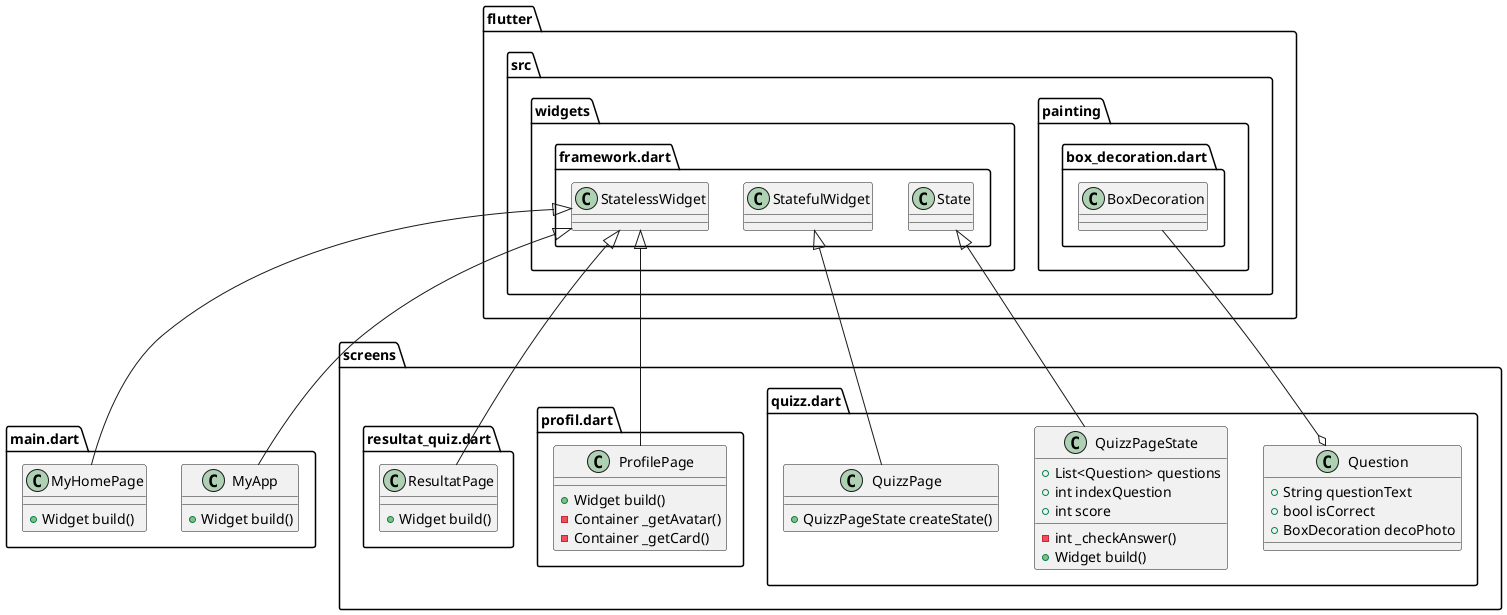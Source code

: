 @startuml
set namespaceSeparator ::

class "main.dart::MyApp" {
  +Widget build()
}

"flutter::src::widgets::framework.dart::StatelessWidget" <|-- "main.dart::MyApp"

class "main.dart::MyHomePage" {
  +Widget build()
}

"flutter::src::widgets::framework.dart::StatelessWidget" <|-- "main.dart::MyHomePage"

class "screens::profil.dart::ProfilePage" {
  +Widget build()
  -Container _getAvatar()
  -Container _getCard()
}

"flutter::src::widgets::framework.dart::StatelessWidget" <|-- "screens::profil.dart::ProfilePage"

class "screens::quizz.dart::Question" {
  +String questionText
  +bool isCorrect
  +BoxDecoration decoPhoto
}

"screens::quizz.dart::Question" o-- "flutter::src::painting::box_decoration.dart::BoxDecoration"

class "screens::quizz.dart::QuizzPage" {
  +QuizzPageState createState()
}

"flutter::src::widgets::framework.dart::StatefulWidget" <|-- "screens::quizz.dart::QuizzPage"

class "screens::quizz.dart::QuizzPageState" {
  +List<Question> questions
  +int indexQuestion
  +int score
  -int _checkAnswer()
  +Widget build()
}

"flutter::src::widgets::framework.dart::State" <|-- "screens::quizz.dart::QuizzPageState"

class "screens::resultat_quiz.dart::ResultatPage" {
  +Widget build()
}

"flutter::src::widgets::framework.dart::StatelessWidget" <|-- "screens::resultat_quiz.dart::ResultatPage"


@enduml